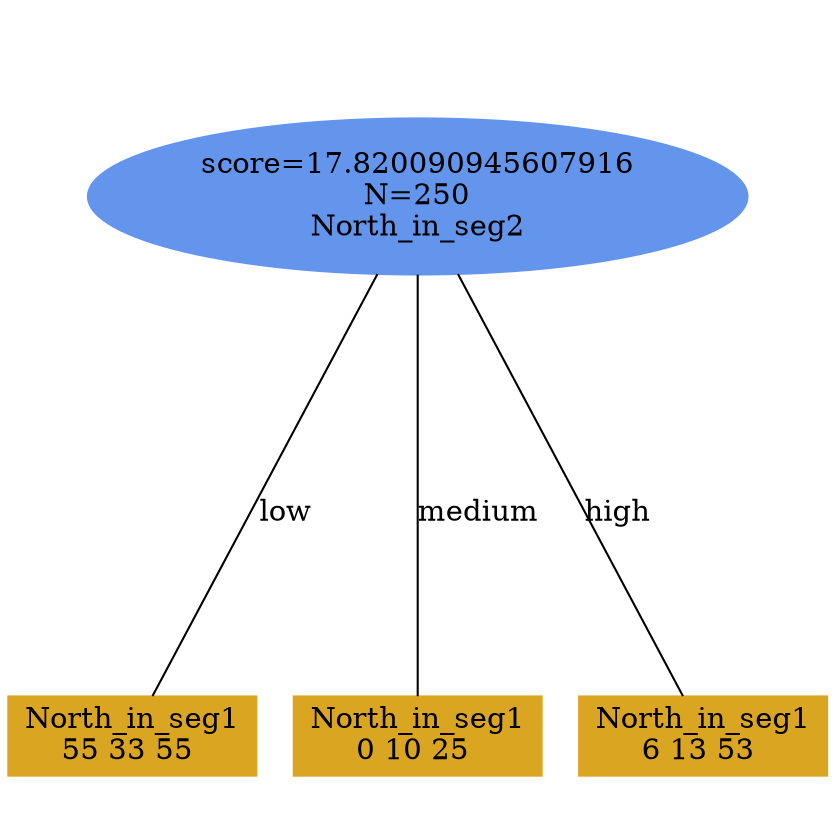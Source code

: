 digraph "DD" {
size = "7.5,10"
ratio=1.0;
center = true;
edge [dir = none];
{ rank = same; node [shape=ellipse, style=filled, color=cornflowerblue];"1363" [label="score=17.820090945607916\nN=250\nNorth_in_seg2"];}
{ rank = same; node [shape=box, style=filled, color=goldenrod];"1364" [label="North_in_seg1\n55 33 55 "];}
{ rank = same; node [shape=box, style=filled, color=goldenrod];"1365" [label="North_in_seg1\n0 10 25 "];}
{ rank = same; node [shape=box, style=filled, color=goldenrod];"1366" [label="North_in_seg1\n6 13 53 "];}
"1363" -> "1364" [label = "low"];
"1363" -> "1365" [label = "medium"];
"1363" -> "1366" [label = "high"];

}